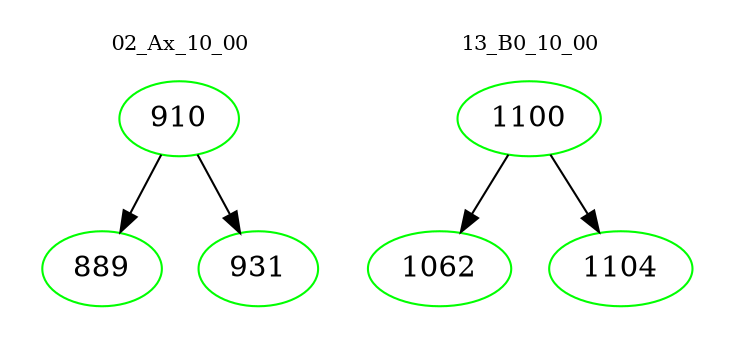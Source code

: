 digraph{
subgraph cluster_0 {
color = white
label = "02_Ax_10_00";
fontsize=10;
T0_910 [label="910", color="green"]
T0_910 -> T0_889 [color="black"]
T0_889 [label="889", color="green"]
T0_910 -> T0_931 [color="black"]
T0_931 [label="931", color="green"]
}
subgraph cluster_1 {
color = white
label = "13_B0_10_00";
fontsize=10;
T1_1100 [label="1100", color="green"]
T1_1100 -> T1_1062 [color="black"]
T1_1062 [label="1062", color="green"]
T1_1100 -> T1_1104 [color="black"]
T1_1104 [label="1104", color="green"]
}
}
